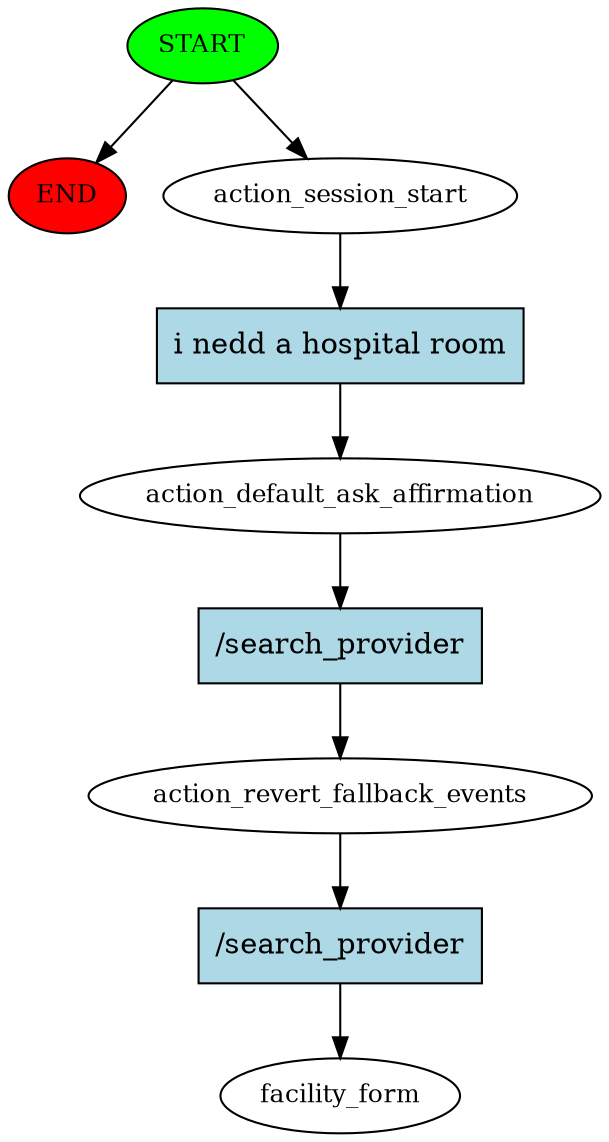 digraph  {
0 [class="start active", fillcolor=green, fontsize=12, label=START, style=filled];
"-1" [class=end, fillcolor=red, fontsize=12, label=END, style=filled];
1 [class=active, fontsize=12, label=action_session_start];
2 [class=active, fontsize=12, label=action_default_ask_affirmation];
3 [class=active, fontsize=12, label=action_revert_fallback_events];
4 [class="dashed active", fontsize=12, label=facility_form];
5 [class="intent active", fillcolor=lightblue, label="i nedd a hospital room", shape=rect, style=filled];
6 [class="intent active", fillcolor=lightblue, label="/search_provider", shape=rect, style=filled];
7 [class="intent active", fillcolor=lightblue, label="/search_provider", shape=rect, style=filled];
0 -> "-1"  [class="", key=NONE, label=""];
0 -> 1  [class=active, key=NONE, label=""];
1 -> 5  [class=active, key=0];
2 -> 6  [class=active, key=0];
3 -> 7  [class=active, key=0];
5 -> 2  [class=active, key=0];
6 -> 3  [class=active, key=0];
7 -> 4  [class=active, key=0];
}
